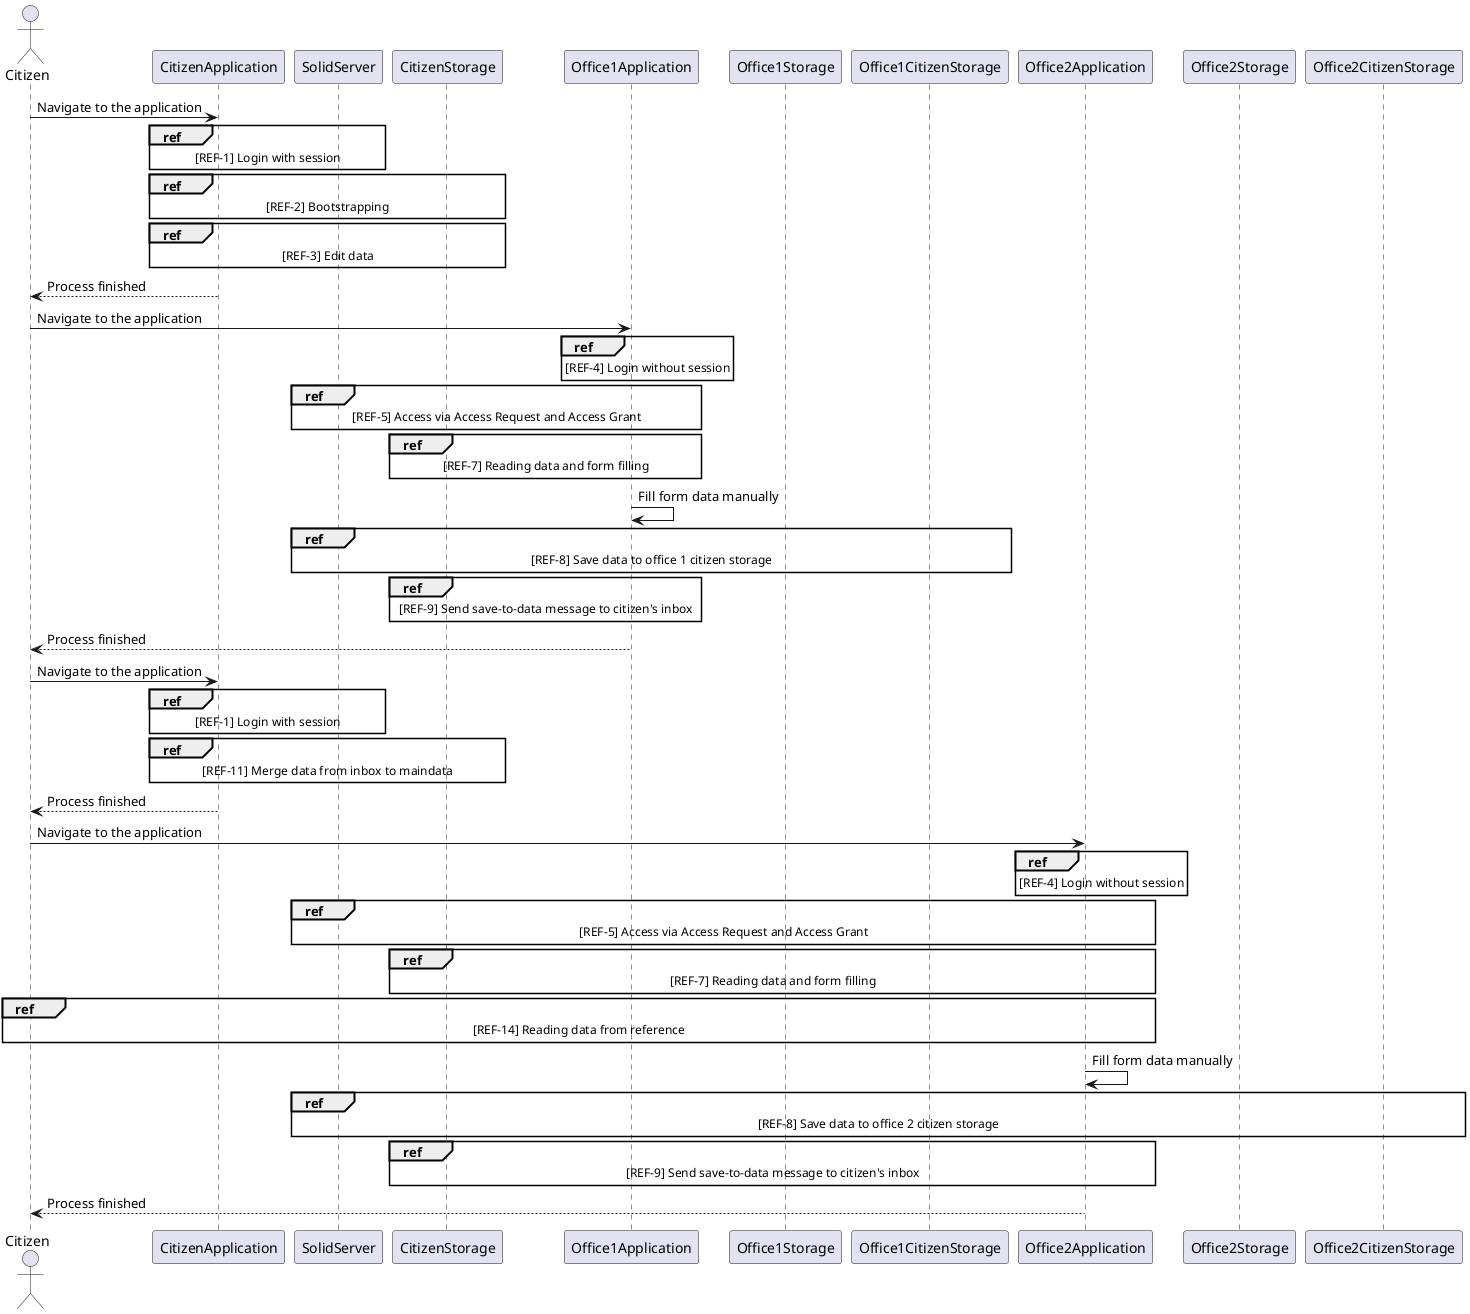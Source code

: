 @startuml
actor Citizen
participant CitizenApplication
participant SolidServer
participant CitizenStorage
participant Office1Application
participant Office1Storage
participant Office1CitizenStorage
participant Office2Application
participant Office2Storage
participant Office2CitizenStorage

Citizen -> CitizenApplication : Navigate to the application

ref over CitizenApplication, SolidServer
  [REF-1] Login with session
end ref

ref over CitizenApplication, CitizenStorage
  [REF-2] Bootstrapping
end ref

ref over CitizenApplication, CitizenStorage
  [REF-3] Edit data
end ref

Citizen <-- CitizenApplication : Process finished
Citizen -> Office1Application : Navigate to the application

ref over Office1Application
  [REF-4] Login without session
end ref

ref over Office1Application, SolidServer
  [REF-5] Access via Access Request and Access Grant
end ref

ref over Office1Application, CitizenStorage
  [REF-7] Reading data and form filling
end ref

Office1Application -> Office1Application : Fill form data manually

ref over SolidServer, Office1CitizenStorage
  [REF-8] Save data to office 1 citizen storage
end ref

ref over Office1Application, CitizenStorage
  [REF-9] Send save-to-data message to citizen's inbox
end ref

Citizen <-- Office1Application : Process finished
Citizen -> CitizenApplication : Navigate to the application

ref over CitizenApplication, SolidServer
  [REF-1] Login with session
end ref

ref over CitizenApplication, CitizenStorage
  [REF-11] Merge data from inbox to maindata
end ref

Citizen <-- CitizenApplication : Process finished
Citizen -> Office2Application : Navigate to the application

ref over Office2Application
  [REF-4] Login without session
end ref

ref over Office2Application, SolidServer
  [REF-5] Access via Access Request and Access Grant
end ref

ref over Office2Application, CitizenStorage
  [REF-7] Reading data and form filling
end ref

ref over Office2Application, Citizen
  [REF-14] Reading data from reference
end ref

Office2Application -> Office2Application : Fill form data manually

ref over SolidServer, Office2CitizenStorage
  [REF-8] Save data to office 2 citizen storage
end ref

ref over Office2Application, CitizenStorage
  [REF-9] Send save-to-data message to citizen's inbox
end ref

Citizen <-- Office2Application : Process finished

@enduml
